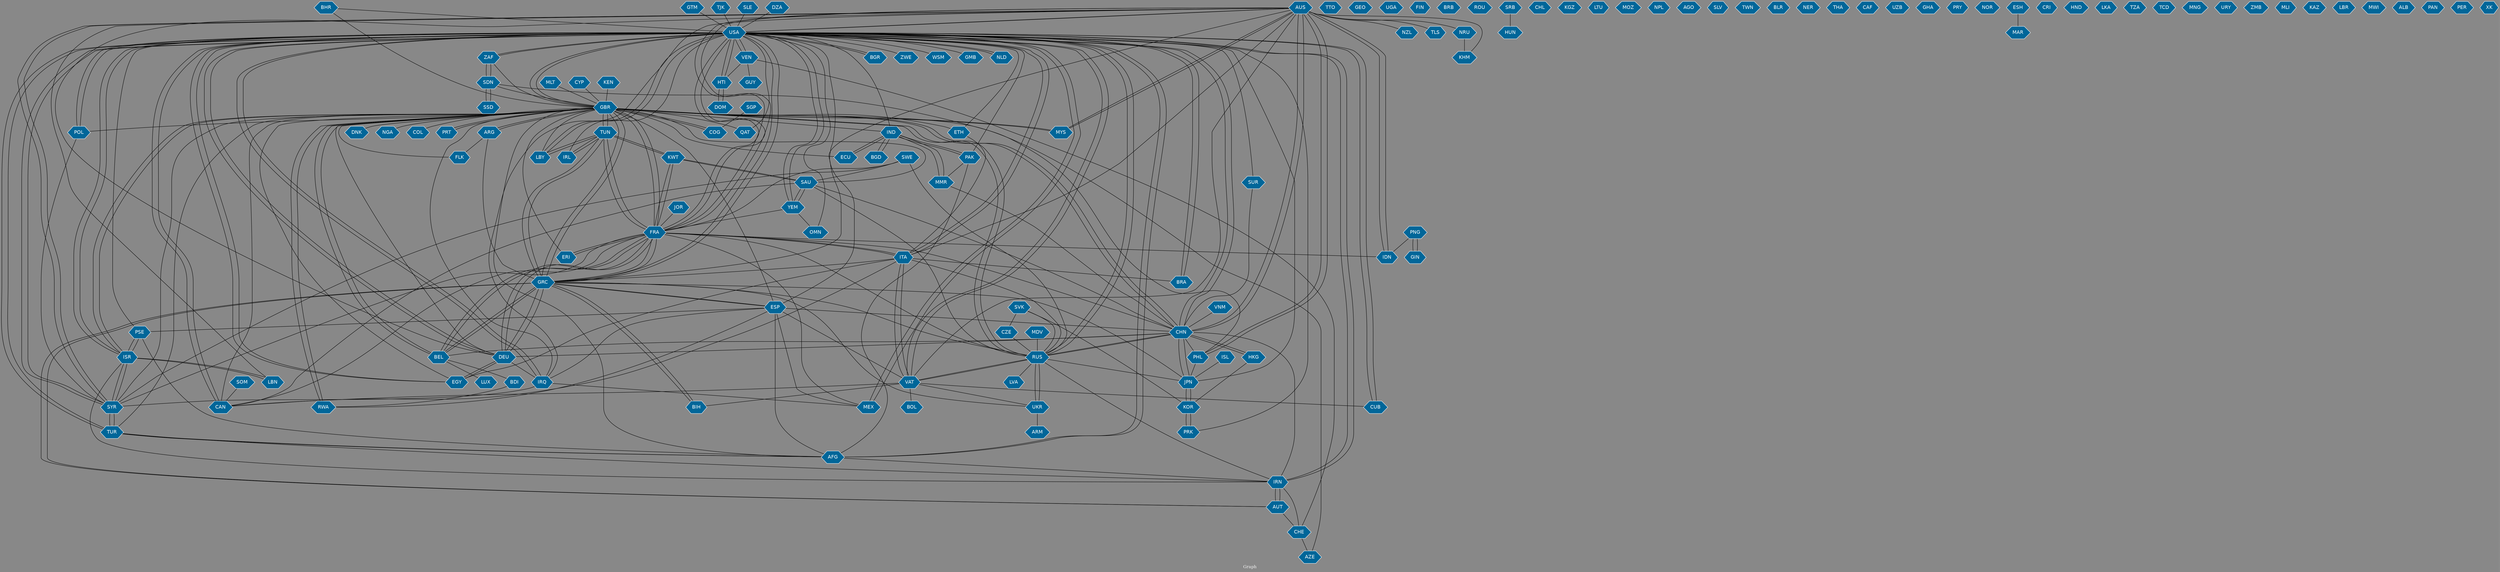 // Countries together in item graph
graph {
	graph [bgcolor="#888888" fontcolor=white fontsize=12 label="Graph" outputorder=edgesfirst overlap=prism]
	node [color=white fillcolor="#006699" fontcolor=white fontname=Helvetica shape=hexagon style=filled]
	edge [arrowhead=open color=black fontcolor=white fontname=Courier fontsize=12]
		NRU [label=NRU]
		TUN [label=TUN]
		GBR [label=GBR]
		KWT [label=KWT]
		USA [label=USA]
		GRC [label=GRC]
		TTO [label=TTO]
		IRL [label=IRL]
		AUS [label=AUS]
		NZL [label=NZL]
		GIN [label=GIN]
		DEU [label=DEU]
		BEL [label=BEL]
		IND [label=IND]
		IRN [label=IRN]
		AUT [label=AUT]
		CHE [label=CHE]
		MEX [label=MEX]
		DNK [label=DNK]
		CHN [label=CHN]
		TUR [label=TUR]
		ZAF [label=ZAF]
		MYS [label=MYS]
		VAT [label=VAT]
		FRA [label=FRA]
		GEO [label=GEO]
		COG [label=COG]
		JPN [label=JPN]
		IDN [label=IDN]
		CAN [label=CAN]
		UGA [label=UGA]
		ISL [label=ISL]
		ERI [label=ERI]
		RUS [label=RUS]
		ITA [label=ITA]
		EGY [label=EGY]
		FIN [label=FIN]
		VEN [label=VEN]
		IRQ [label=IRQ]
		HKG [label=HKG]
		KOR [label=KOR]
		PRK [label=PRK]
		SAU [label=SAU]
		ARG [label=ARG]
		BRB [label=BRB]
		ESP [label=ESP]
		PAK [label=PAK]
		BRA [label=BRA]
		MLT [label=MLT]
		QAT [label=QAT]
		SYR [label=SYR]
		BHR [label=BHR]
		ROU [label=ROU]
		MDV [label=MDV]
		UKR [label=UKR]
		CYP [label=CYP]
		HTI [label=HTI]
		SWE [label=SWE]
		SLE [label=SLE]
		HUN [label=HUN]
		DZA [label=DZA]
		ISR [label=ISR]
		YEM [label=YEM]
		LBY [label=LBY]
		CHL [label=CHL]
		KGZ [label=KGZ]
		SDN [label=SDN]
		NGA [label=NGA]
		GTM [label=GTM]
		CUB [label=CUB]
		MMR [label=MMR]
		AZE [label=AZE]
		LTU [label=LTU]
		MOZ [label=MOZ]
		PHL [label=PHL]
		COL [label=COL]
		NPL [label=NPL]
		AFG [label=AFG]
		AGO [label=AGO]
		FLK [label=FLK]
		PSE [label=PSE]
		SLV [label=SLV]
		BDI [label=BDI]
		ARM [label=ARM]
		TWN [label=TWN]
		BLR [label=BLR]
		BGR [label=BGR]
		POL [label=POL]
		PNG [label=PNG]
		NER [label=NER]
		KEN [label=KEN]
		SSD [label=SSD]
		ZWE [label=ZWE]
		DOM [label=DOM]
		WSM [label=WSM]
		THA [label=THA]
		GMB [label=GMB]
		SGP [label=SGP]
		NLD [label=NLD]
		CAF [label=CAF]
		UZB [label=UZB]
		JOR [label=JOR]
		BGD [label=BGD]
		SRB [label=SRB]
		BIH [label=BIH]
		TLS [label=TLS]
		GHA [label=GHA]
		RWA [label=RWA]
		SOM [label=SOM]
		CZE [label=CZE]
		ECU [label=ECU]
		BOL [label=BOL]
		GUY [label=GUY]
		SVK [label=SVK]
		PRY [label=PRY]
		ETH [label=ETH]
		NOR [label=NOR]
		MAR [label=MAR]
		PRT [label=PRT]
		CRI [label=CRI]
		HND [label=HND]
		LKA [label=LKA]
		VNM [label=VNM]
		LBN [label=LBN]
		KHM [label=KHM]
		TZA [label=TZA]
		ESH [label=ESH]
		LVA [label=LVA]
		TCD [label=TCD]
		MNG [label=MNG]
		URY [label=URY]
		OMN [label=OMN]
		ZMB [label=ZMB]
		SUR [label=SUR]
		MLI [label=MLI]
		LUX [label=LUX]
		KAZ [label=KAZ]
		LBR [label=LBR]
		MWI [label=MWI]
		ALB [label=ALB]
		PAN [label=PAN]
		PER [label=PER]
		XK [label=XK]
		TJK [label=TJK]
			FRA -- IDN [weight=1]
			FRA -- BEL [weight=1]
			GRC -- AUT [weight=1]
			TUR -- SYR [weight=2]
			GRC -- RUS [weight=2]
			SYR -- TUR [weight=1]
			VEN -- USA [weight=1]
			GRC -- FRA [weight=4]
			USA -- VAT [weight=3]
			GBR -- COL [weight=1]
			ISR -- PSE [weight=8]
			ERI -- FRA [weight=1]
			PRT -- GBR [weight=1]
			JOR -- FRA [weight=1]
			CAN -- USA [weight=1]
			GIN -- PNG [weight=1]
			CAN -- SAU [weight=1]
			AUS -- IDN [weight=8]
			SAU -- RUS [weight=1]
			VAT -- USA [weight=2]
			GBR -- TUN [weight=14]
			VAT -- CAN [weight=1]
			SAU -- CHN [weight=1]
			KWT -- TUN [weight=5]
			LBY -- TUN [weight=2]
			FRA -- AUS [weight=1]
			SLE -- USA [weight=1]
			TUR -- GBR [weight=1]
			AFG -- GBR [weight=1]
			YEM -- OMN [weight=1]
			VAT -- BOL [weight=1]
			ESH -- MAR [weight=1]
			VAT -- RUS [weight=2]
			GBR -- PRT [weight=1]
			IND -- PAK [weight=1]
			AFG -- USA [weight=1]
			TUN -- LBY [weight=2]
			GBR -- ARG [weight=1]
			TUN -- FRA [weight=5]
			GBR -- NGA [weight=1]
			USA -- LBY [weight=6]
			ITA -- EGY [weight=1]
			AUS -- FRA [weight=1]
			ZAF -- SDN [weight=1]
			DOM -- HTI [weight=1]
			BEL -- GRC [weight=10]
			USA -- PRK [weight=1]
			IRN -- ISR [weight=1]
			VNM -- CHN [weight=1]
			USA -- ETH [weight=1]
			PAK -- USA [weight=1]
			GRC -- BEL [weight=4]
			LBY -- USA [weight=2]
			AUS -- GRC [weight=1]
			RUS -- IRN [weight=1]
			SDN -- SSD [weight=2]
			SUR -- CHN [weight=1]
			USA -- YEM [weight=4]
			JPN -- CHN [weight=1]
			SVK -- RUS [weight=1]
			PAK -- IND [weight=2]
			SAU -- GBR [weight=2]
			ERI -- GBR [weight=1]
			TUR -- USA [weight=2]
			KWT -- FRA [weight=3]
			PHL -- AUS [weight=1]
			GBR -- GRC [weight=4]
			AFG -- PSE [weight=1]
			GBR -- BEL [weight=4]
			USA -- IRN [weight=3]
			YEM -- FRA [weight=1]
			AUS -- KHM [weight=1]
			USA -- HTI [weight=2]
			ITA -- BRA [weight=1]
			RWA -- GBR [weight=3]
			VAT -- BIH [weight=2]
			AUS -- DEU [weight=2]
			ITA -- FRA [weight=1]
			USA -- AFG [weight=2]
			BGR -- USA [weight=1]
			ISR -- LBN [weight=1]
			ESP -- PSE [weight=1]
			ESP -- CHN [weight=1]
			AUS -- LBN [weight=1]
			CHN -- USA [weight=7]
			GTM -- USA [weight=1]
			CHN -- BEL [weight=1]
			AUS -- USA [weight=6]
			QAT -- USA [weight=2]
			MYS -- GBR [weight=9]
			BIH -- GRC [weight=1]
			ESP -- AFG [weight=1]
			PSE -- USA [weight=1]
			CHN -- GBR [weight=4]
			GBR -- CHN [weight=3]
			YEM -- USA [weight=3]
			ISR -- SYR [weight=1]
			PAK -- AFG [weight=1]
			TUR -- AFG [weight=1]
			GBR -- CAN [weight=2]
			IND -- USA [weight=1]
			CHN -- AUS [weight=2]
			VEN -- CHE [weight=1]
			OMN -- USA [weight=1]
			EGY -- DEU [weight=4]
			GBR -- ISR [weight=1]
			AUT -- CHE [weight=1]
			GBR -- LBY [weight=1]
			GBR -- FLK [weight=1]
			USA -- SYR [weight=4]
			ITA -- VAT [weight=1]
			IRN -- AUT [weight=2]
			HKG -- KOR [weight=1]
			GBR -- DEU [weight=4]
			USA -- IRQ [weight=5]
			EGY -- USA [weight=1]
			DEU -- EGY [weight=5]
			USA -- ZWE [weight=1]
			GBR -- IND [weight=1]
			USA -- CUB [weight=1]
			CHN -- JPN [weight=2]
			USA -- TUR [weight=1]
			GBR -- QAT [weight=2]
			EGY -- GBR [weight=4]
			ECU -- IND [weight=1]
			AUT -- GRC [weight=1]
			KWT -- SAU [weight=1]
			HTI -- USA [weight=1]
			USA -- RUS [weight=4]
			IRQ -- SYR [weight=1]
			PSE -- ISR [weight=10]
			HKG -- CHN [weight=1]
			BDI -- RWA [weight=1]
			ISR -- USA [weight=3]
			DEU -- GRC [weight=14]
			TUN -- GRC [weight=1]
			IND -- ECU [weight=1]
			SOM -- CAN [weight=1]
			DEU -- USA [weight=3]
			SVK -- CZE [weight=1]
			GBR -- RUS [weight=1]
			NRU -- KHM [weight=2]
			FRA -- GRC [weight=6]
			CUB -- USA [weight=3]
			KOR -- JPN [weight=1]
			GBR -- ESP [weight=1]
			USA -- NLD [weight=1]
			IND -- BGD [weight=1]
			VAT -- UKR [weight=2]
			BEL -- GBR [weight=5]
			FRA -- DEU [weight=5]
			POL -- USA [weight=1]
			GBR -- IRQ [weight=1]
			GBR -- FRA [weight=3]
			GRC -- BIH [weight=1]
			PNG -- GIN [weight=1]
			AUS -- NRU [weight=4]
			MDV -- RUS [weight=1]
			YEM -- SAU [weight=5]
			TUN -- KWT [weight=4]
			USA -- VEN [weight=1]
			TUN -- GBR [weight=28]
			FRA -- USA [weight=6]
			DEU -- FRA [weight=5]
			USA -- ZAF [weight=1]
			ITA -- RUS [weight=1]
			GRC -- TUN [weight=1]
			SGP -- COG [weight=1]
			FRA -- KWT [weight=6]
			BGD -- IND [weight=2]
			FRA -- GBR [weight=3]
			USA -- SUR [weight=1]
			MYS -- AUS [weight=1]
			VEN -- HTI [weight=2]
			ESP -- GRC [weight=1]
			SWE -- SYR [weight=1]
			RWA -- ESP [weight=1]
			BHR -- GBR [weight=1]
			VAT -- AUS [weight=2]
			AUT -- IRN [weight=1]
			GBR -- ETH [weight=1]
			JPN -- GRC [weight=1]
			MMR -- IND [weight=2]
			KOR -- PRK [weight=1]
			CYP -- GBR [weight=1]
			PAK -- MMR [weight=1]
			SWE -- RUS [weight=1]
			AFG -- IRN [weight=1]
			UKR -- GRC [weight=2]
			ETH -- ITA [weight=1]
			IRQ -- MEX [weight=1]
			PNG -- IDN [weight=1]
			SVK -- KOR [weight=1]
			AUS -- NZL [weight=1]
			DEU -- IRQ [weight=1]
			AZE -- GBR [weight=1]
			ESP -- IRQ [weight=1]
			SRB -- HUN [weight=2]
			MEX -- USA [weight=5]
			TUN -- IRL [weight=1]
			USA -- JPN [weight=2]
			USA -- MEX [weight=4]
			SWE -- FRA [weight=1]
			TJK -- USA [weight=1]
			HTI -- DOM [weight=3]
			VEN -- GUY [weight=1]
			USA -- GRC [weight=5]
			SYR -- FRA [weight=1]
			RUS -- UKR [weight=4]
			ITA -- USA [weight=1]
			USA -- FRA [weight=6]
			USA -- CAN [weight=2]
			FRA -- RUS [weight=1]
			IRN -- USA [weight=1]
			GRC -- USA [weight=7]
			GBR -- POL [weight=1]
			IRN -- TUR [weight=1]
			ARG -- FLK [weight=1]
			BEL -- LUX [weight=1]
			MLT -- GBR [weight=1]
			GRC -- GBR [weight=8]
			VAT -- CUB [weight=1]
			ESP -- USA [weight=3]
			USA -- BRA [weight=4]
			SDN -- ZAF [weight=5]
			GBR -- USA [weight=10]
			USA -- DEU [weight=4]
			SDN -- PHL [weight=1]
			CHN -- PHL [weight=2]
			BRA -- USA [weight=1]
			VAT -- ESP [weight=1]
			ISL -- JPN [weight=1]
			UKR -- ARM [weight=1]
			SYR -- AUS [weight=1]
			AUS -- TLS [weight=1]
			USA -- ISR [weight=4]
			USA -- AUS [weight=6]
			SYR -- USA [weight=4]
			SDN -- GBR [weight=1]
			VAT -- ITA [weight=4]
			UKR -- RUS [weight=4]
			ITA -- GRC [weight=1]
			USA -- GMB [weight=1]
			IND -- MMR [weight=1]
			ZAF -- GBR [weight=1]
			FRA -- ERI [weight=1]
			USA -- EGY [weight=1]
			SAU -- YEM [weight=1]
			SWE -- SAU [weight=1]
			RUS -- LVA [weight=1]
			BEL -- BDI [weight=1]
			IRQ -- AUS [weight=2]
			ZAF -- USA [weight=4]
			IRQ -- USA [weight=10]
			GBR -- DNK [weight=1]
			SYR -- ISR [weight=1]
			RUS -- JPN [weight=1]
			COG -- GBR [weight=1]
			USA -- POL [weight=1]
			AUS -- CHN [weight=2]
			ISR -- GBR [weight=1]
			SAU -- KWT [weight=1]
			DZA -- USA [weight=1]
			BHR -- USA [weight=1]
			JPN -- KOR [weight=1]
			AUS -- SYR [weight=1]
			ARG -- GBR [weight=1]
			USA -- IRL [weight=3]
			BEL -- FRA [weight=1]
			ESP -- MEX [weight=1]
			CAN -- ITA [weight=1]
			RUS -- CHN [weight=2]
			CHN -- IRN [weight=1]
			GRC -- ESP [weight=1]
			NLD -- USA [weight=1]
			AFG -- TUR [weight=1]
			GBR -- MYS [weight=6]
			RUS -- VAT [weight=2]
			GBR -- COG [weight=1]
			GBR -- RWA [weight=2]
			CAN -- FRA [weight=1]
			CHN -- RUS [weight=3]
			RUS -- USA [weight=3]
			CHE -- AZE [weight=1]
			USA -- BGR [weight=1]
			PHL -- JPN [weight=1]
			AUS -- PHL [weight=1]
			POL -- SYR [weight=1]
			ARG -- GRC [weight=1]
			CHN -- DEU [weight=1]
			RUS -- GBR [weight=3]
			ECU -- GBR [weight=1]
			FRA -- ITA [weight=2]
			USA -- WSM [weight=1]
			FRA -- CHN [weight=1]
			USA -- ITA [weight=2]
			GRC -- DEU [weight=25]
			USA -- CHN [weight=2]
			PRK -- KOR [weight=1]
			IRL -- TUN [weight=1]
			AUS -- ITA [weight=1]
			GBR -- SYR [weight=3]
			LBN -- ISR [weight=1]
			IRN -- CHE [weight=1]
			IDN -- AUS [weight=7]
			SSD -- SDN [weight=1]
			USA -- GBR [weight=12]
			FRA -- TUN [weight=5]
			MEX -- FRA [weight=1]
			KEN -- GBR [weight=1]
			CZE -- RUS [weight=1]
			MMR -- CHN [weight=1]
			CHN -- HKG [weight=3]
			AUS -- MYS [weight=1]
}